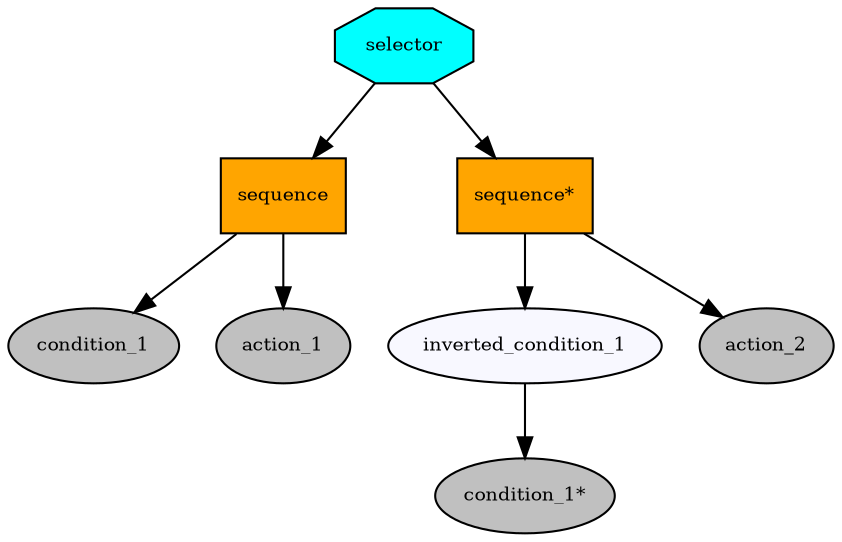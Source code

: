 digraph pastafarianism {
ordering=out;
graph [fontname="times-roman"];
node [fontname="times-roman"];
edge [fontname="times-roman"];
selector [fillcolor=cyan, fontcolor=black, fontsize=9, label=selector, shape=octagon, style=filled];
sequence [fillcolor=orange, fontcolor=black, fontsize=9, label=sequence, shape=box, style=filled];
selector -> sequence;
condition_1 [fillcolor=gray, fontcolor=black, fontsize=9, label=condition_1, shape=ellipse, style=filled];
sequence -> condition_1;
action_1 [fillcolor=gray, fontcolor=black, fontsize=9, label=action_1, shape=ellipse, style=filled];
sequence -> action_1;
"sequence*" [fillcolor=orange, fontcolor=black, fontsize=9, label="sequence*", shape=box, style=filled];
selector -> "sequence*";
inverted_condition_1 [fillcolor=ghostwhite, fontcolor=black, fontsize=9, label=inverted_condition_1, shape=ellipse, style=filled];
"sequence*" -> inverted_condition_1;
"condition_1*" [fillcolor=gray, fontcolor=black, fontsize=9, label="condition_1*", shape=ellipse, style=filled];
inverted_condition_1 -> "condition_1*";
action_2 [fillcolor=gray, fontcolor=black, fontsize=9, label=action_2, shape=ellipse, style=filled];
"sequence*" -> action_2;
}
